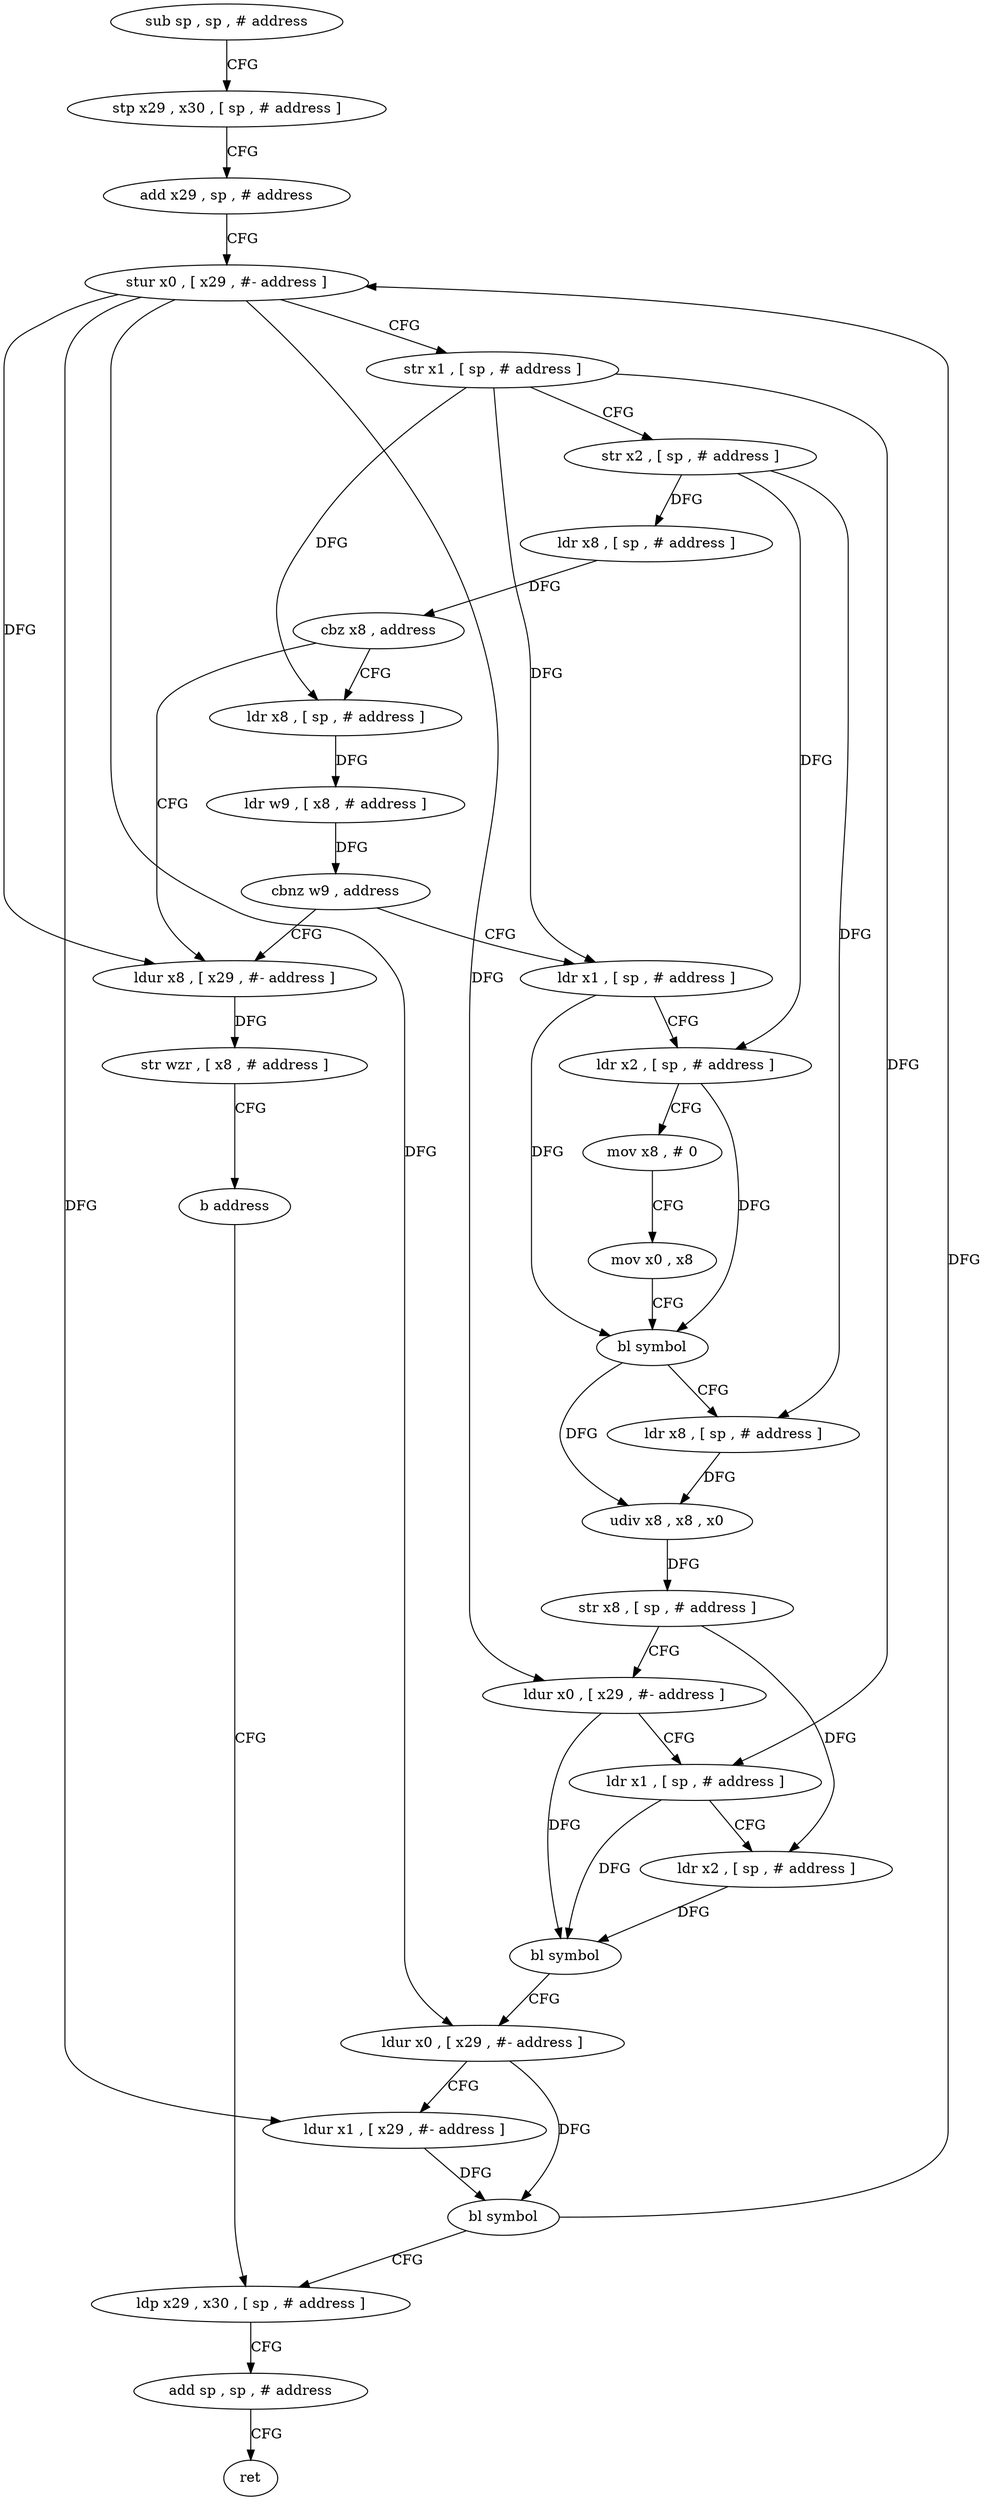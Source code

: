 digraph "func" {
"4261692" [label = "sub sp , sp , # address" ]
"4261696" [label = "stp x29 , x30 , [ sp , # address ]" ]
"4261700" [label = "add x29 , sp , # address" ]
"4261704" [label = "stur x0 , [ x29 , #- address ]" ]
"4261708" [label = "str x1 , [ sp , # address ]" ]
"4261712" [label = "str x2 , [ sp , # address ]" ]
"4261716" [label = "ldr x8 , [ sp , # address ]" ]
"4261720" [label = "cbz x8 , address" ]
"4261736" [label = "ldur x8 , [ x29 , #- address ]" ]
"4261724" [label = "ldr x8 , [ sp , # address ]" ]
"4261740" [label = "str wzr , [ x8 , # address ]" ]
"4261744" [label = "b address" ]
"4261808" [label = "ldp x29 , x30 , [ sp , # address ]" ]
"4261728" [label = "ldr w9 , [ x8 , # address ]" ]
"4261732" [label = "cbnz w9 , address" ]
"4261748" [label = "ldr x1 , [ sp , # address ]" ]
"4261812" [label = "add sp , sp , # address" ]
"4261816" [label = "ret" ]
"4261752" [label = "ldr x2 , [ sp , # address ]" ]
"4261756" [label = "mov x8 , # 0" ]
"4261760" [label = "mov x0 , x8" ]
"4261764" [label = "bl symbol" ]
"4261768" [label = "ldr x8 , [ sp , # address ]" ]
"4261772" [label = "udiv x8 , x8 , x0" ]
"4261776" [label = "str x8 , [ sp , # address ]" ]
"4261780" [label = "ldur x0 , [ x29 , #- address ]" ]
"4261784" [label = "ldr x1 , [ sp , # address ]" ]
"4261788" [label = "ldr x2 , [ sp , # address ]" ]
"4261792" [label = "bl symbol" ]
"4261796" [label = "ldur x0 , [ x29 , #- address ]" ]
"4261800" [label = "ldur x1 , [ x29 , #- address ]" ]
"4261804" [label = "bl symbol" ]
"4261692" -> "4261696" [ label = "CFG" ]
"4261696" -> "4261700" [ label = "CFG" ]
"4261700" -> "4261704" [ label = "CFG" ]
"4261704" -> "4261708" [ label = "CFG" ]
"4261704" -> "4261736" [ label = "DFG" ]
"4261704" -> "4261780" [ label = "DFG" ]
"4261704" -> "4261796" [ label = "DFG" ]
"4261704" -> "4261800" [ label = "DFG" ]
"4261708" -> "4261712" [ label = "CFG" ]
"4261708" -> "4261724" [ label = "DFG" ]
"4261708" -> "4261748" [ label = "DFG" ]
"4261708" -> "4261784" [ label = "DFG" ]
"4261712" -> "4261716" [ label = "DFG" ]
"4261712" -> "4261752" [ label = "DFG" ]
"4261712" -> "4261768" [ label = "DFG" ]
"4261716" -> "4261720" [ label = "DFG" ]
"4261720" -> "4261736" [ label = "CFG" ]
"4261720" -> "4261724" [ label = "CFG" ]
"4261736" -> "4261740" [ label = "DFG" ]
"4261724" -> "4261728" [ label = "DFG" ]
"4261740" -> "4261744" [ label = "CFG" ]
"4261744" -> "4261808" [ label = "CFG" ]
"4261808" -> "4261812" [ label = "CFG" ]
"4261728" -> "4261732" [ label = "DFG" ]
"4261732" -> "4261748" [ label = "CFG" ]
"4261732" -> "4261736" [ label = "CFG" ]
"4261748" -> "4261752" [ label = "CFG" ]
"4261748" -> "4261764" [ label = "DFG" ]
"4261812" -> "4261816" [ label = "CFG" ]
"4261752" -> "4261756" [ label = "CFG" ]
"4261752" -> "4261764" [ label = "DFG" ]
"4261756" -> "4261760" [ label = "CFG" ]
"4261760" -> "4261764" [ label = "CFG" ]
"4261764" -> "4261768" [ label = "CFG" ]
"4261764" -> "4261772" [ label = "DFG" ]
"4261768" -> "4261772" [ label = "DFG" ]
"4261772" -> "4261776" [ label = "DFG" ]
"4261776" -> "4261780" [ label = "CFG" ]
"4261776" -> "4261788" [ label = "DFG" ]
"4261780" -> "4261784" [ label = "CFG" ]
"4261780" -> "4261792" [ label = "DFG" ]
"4261784" -> "4261788" [ label = "CFG" ]
"4261784" -> "4261792" [ label = "DFG" ]
"4261788" -> "4261792" [ label = "DFG" ]
"4261792" -> "4261796" [ label = "CFG" ]
"4261796" -> "4261800" [ label = "CFG" ]
"4261796" -> "4261804" [ label = "DFG" ]
"4261800" -> "4261804" [ label = "DFG" ]
"4261804" -> "4261808" [ label = "CFG" ]
"4261804" -> "4261704" [ label = "DFG" ]
}
